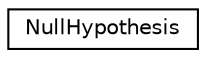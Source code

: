digraph "그래픽컬한 클래스 계통도"
{
  edge [fontname="Helvetica",fontsize="10",labelfontname="Helvetica",labelfontsize="10"];
  node [fontname="Helvetica",fontsize="10",shape=record];
  rankdir="LR";
  Node0 [label="NullHypothesis",height=0.2,width=0.4,color="black", fillcolor="white", style="filled",URL="$class_null_hypothesis.html",tooltip="가설검정 클래스 "];
}
